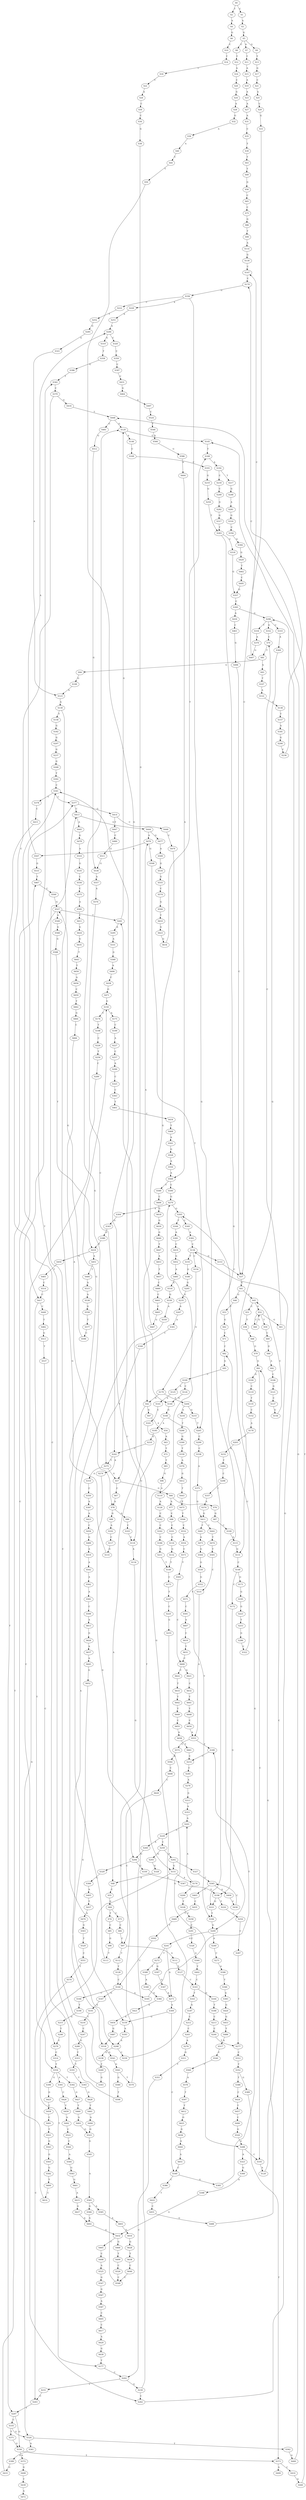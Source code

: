 strict digraph  {
	S0 -> S1 [ label = C ];
	S0 -> S2 [ label = T ];
	S1 -> S3 [ label = A ];
	S2 -> S4 [ label = A ];
	S3 -> S5 [ label = G ];
	S4 -> S6 [ label = G ];
	S5 -> S7 [ label = A ];
	S5 -> S8 [ label = C ];
	S5 -> S9 [ label = G ];
	S6 -> S10 [ label = C ];
	S7 -> S11 [ label = T ];
	S8 -> S12 [ label = T ];
	S9 -> S13 [ label = T ];
	S10 -> S14 [ label = T ];
	S11 -> S15 [ label = A ];
	S12 -> S16 [ label = A ];
	S13 -> S17 [ label = G ];
	S14 -> S18 [ label = C ];
	S15 -> S19 [ label = A ];
	S16 -> S20 [ label = C ];
	S17 -> S21 [ label = C ];
	S18 -> S22 [ label = C ];
	S19 -> S23 [ label = A ];
	S20 -> S24 [ label = G ];
	S21 -> S25 [ label = A ];
	S22 -> S26 [ label = A ];
	S23 -> S27 [ label = A ];
	S24 -> S28 [ label = A ];
	S25 -> S29 [ label = C ];
	S26 -> S30 [ label = C ];
	S27 -> S31 [ label = A ];
	S28 -> S32 [ label = G ];
	S29 -> S33 [ label = G ];
	S30 -> S34 [ label = C ];
	S31 -> S35 [ label = C ];
	S32 -> S36 [ label = A ];
	S33 -> S37 [ label = C ];
	S34 -> S38 [ label = G ];
	S35 -> S39 [ label = T ];
	S36 -> S40 [ label = A ];
	S37 -> S41 [ label = G ];
	S38 -> S42 [ label = G ];
	S39 -> S43 [ label = T ];
	S40 -> S44 [ label = C ];
	S41 -> S45 [ label = C ];
	S41 -> S46 [ label = G ];
	S42 -> S47 [ label = G ];
	S42 -> S48 [ label = A ];
	S43 -> S49 [ label = T ];
	S44 -> S50 [ label = T ];
	S45 -> S51 [ label = C ];
	S45 -> S52 [ label = G ];
	S46 -> S53 [ label = T ];
	S47 -> S54 [ label = A ];
	S48 -> S55 [ label = C ];
	S49 -> S56 [ label = G ];
	S50 -> S57 [ label = G ];
	S51 -> S58 [ label = T ];
	S52 -> S59 [ label = T ];
	S52 -> S60 [ label = C ];
	S52 -> S61 [ label = G ];
	S53 -> S62 [ label = G ];
	S54 -> S63 [ label = A ];
	S55 -> S64 [ label = G ];
	S56 -> S65 [ label = C ];
	S57 -> S66 [ label = G ];
	S57 -> S67 [ label = C ];
	S58 -> S68 [ label = C ];
	S59 -> S69 [ label = C ];
	S60 -> S52 [ label = G ];
	S61 -> S70 [ label = C ];
	S62 -> S71 [ label = C ];
	S63 -> S72 [ label = T ];
	S64 -> S73 [ label = C ];
	S64 -> S74 [ label = T ];
	S65 -> S75 [ label = C ];
	S66 -> S76 [ label = C ];
	S66 -> S77 [ label = A ];
	S67 -> S78 [ label = A ];
	S68 -> S79 [ label = G ];
	S69 -> S80 [ label = G ];
	S70 -> S81 [ label = T ];
	S71 -> S82 [ label = C ];
	S72 -> S83 [ label = T ];
	S73 -> S84 [ label = C ];
	S74 -> S85 [ label = C ];
	S75 -> S86 [ label = G ];
	S76 -> S87 [ label = G ];
	S77 -> S88 [ label = C ];
	S78 -> S89 [ label = G ];
	S78 -> S90 [ label = A ];
	S79 -> S91 [ label = G ];
	S80 -> S92 [ label = A ];
	S81 -> S93 [ label = A ];
	S81 -> S94 [ label = G ];
	S82 -> S95 [ label = G ];
	S83 -> S96 [ label = G ];
	S84 -> S97 [ label = C ];
	S85 -> S98 [ label = G ];
	S86 -> S99 [ label = T ];
	S87 -> S100 [ label = C ];
	S88 -> S101 [ label = C ];
	S89 -> S102 [ label = A ];
	S90 -> S103 [ label = C ];
	S91 -> S104 [ label = G ];
	S91 -> S105 [ label = C ];
	S92 -> S106 [ label = C ];
	S93 -> S107 [ label = T ];
	S94 -> S108 [ label = G ];
	S95 -> S109 [ label = C ];
	S96 -> S110 [ label = A ];
	S97 -> S111 [ label = A ];
	S97 -> S112 [ label = T ];
	S98 -> S113 [ label = T ];
	S99 -> S114 [ label = A ];
	S100 -> S115 [ label = A ];
	S101 -> S116 [ label = C ];
	S102 -> S117 [ label = C ];
	S103 -> S118 [ label = C ];
	S104 -> S119 [ label = C ];
	S105 -> S120 [ label = A ];
	S106 -> S121 [ label = G ];
	S107 -> S122 [ label = A ];
	S108 -> S123 [ label = A ];
	S109 -> S124 [ label = C ];
	S109 -> S125 [ label = A ];
	S110 -> S126 [ label = A ];
	S111 -> S127 [ label = T ];
	S112 -> S128 [ label = T ];
	S113 -> S129 [ label = G ];
	S114 -> S130 [ label = G ];
	S115 -> S131 [ label = G ];
	S116 -> S132 [ label = G ];
	S117 -> S133 [ label = G ];
	S118 -> S134 [ label = A ];
	S119 -> S135 [ label = T ];
	S120 -> S136 [ label = C ];
	S121 -> S137 [ label = C ];
	S122 -> S138 [ label = G ];
	S123 -> S139 [ label = A ];
	S124 -> S140 [ label = G ];
	S125 -> S141 [ label = A ];
	S126 -> S142 [ label = C ];
	S127 -> S143 [ label = C ];
	S128 -> S144 [ label = C ];
	S129 -> S145 [ label = G ];
	S129 -> S146 [ label = A ];
	S130 -> S147 [ label = C ];
	S131 -> S148 [ label = C ];
	S132 -> S149 [ label = T ];
	S133 -> S150 [ label = G ];
	S134 -> S151 [ label = G ];
	S135 -> S152 [ label = C ];
	S136 -> S153 [ label = G ];
	S136 -> S154 [ label = C ];
	S136 -> S155 [ label = T ];
	S137 -> S156 [ label = G ];
	S138 -> S157 [ label = T ];
	S139 -> S158 [ label = T ];
	S139 -> S159 [ label = G ];
	S140 -> S160 [ label = G ];
	S141 -> S161 [ label = C ];
	S142 -> S162 [ label = C ];
	S143 -> S163 [ label = T ];
	S143 -> S164 [ label = G ];
	S144 -> S165 [ label = A ];
	S144 -> S166 [ label = C ];
	S144 -> S167 [ label = G ];
	S145 -> S168 [ label = T ];
	S146 -> S169 [ label = C ];
	S147 -> S170 [ label = C ];
	S148 -> S171 [ label = G ];
	S148 -> S172 [ label = C ];
	S149 -> S173 [ label = C ];
	S150 -> S174 [ label = C ];
	S150 -> S175 [ label = A ];
	S151 -> S176 [ label = A ];
	S151 -> S177 [ label = T ];
	S152 -> S178 [ label = A ];
	S153 -> S37 [ label = C ];
	S154 -> S179 [ label = G ];
	S155 -> S180 [ label = G ];
	S156 -> S45 [ label = C ];
	S157 -> S181 [ label = A ];
	S158 -> S182 [ label = G ];
	S159 -> S183 [ label = A ];
	S160 -> S184 [ label = T ];
	S160 -> S185 [ label = A ];
	S161 -> S118 [ label = C ];
	S162 -> S186 [ label = C ];
	S163 -> S187 [ label = G ];
	S164 -> S188 [ label = T ];
	S165 -> S189 [ label = T ];
	S166 -> S190 [ label = T ];
	S167 -> S191 [ label = A ];
	S168 -> S192 [ label = A ];
	S169 -> S193 [ label = C ];
	S170 -> S194 [ label = G ];
	S171 -> S195 [ label = G ];
	S172 -> S196 [ label = G ];
	S173 -> S197 [ label = T ];
	S174 -> S198 [ label = T ];
	S175 -> S199 [ label = C ];
	S176 -> S200 [ label = C ];
	S176 -> S201 [ label = A ];
	S177 -> S202 [ label = C ];
	S178 -> S203 [ label = C ];
	S179 -> S204 [ label = A ];
	S179 -> S42 [ label = G ];
	S180 -> S205 [ label = G ];
	S181 -> S206 [ label = G ];
	S182 -> S207 [ label = G ];
	S183 -> S208 [ label = A ];
	S184 -> S209 [ label = G ];
	S185 -> S210 [ label = A ];
	S186 -> S211 [ label = G ];
	S187 -> S212 [ label = C ];
	S188 -> S213 [ label = C ];
	S189 -> S214 [ label = C ];
	S190 -> S215 [ label = G ];
	S191 -> S216 [ label = T ];
	S192 -> S217 [ label = T ];
	S192 -> S218 [ label = C ];
	S193 -> S219 [ label = G ];
	S194 -> S220 [ label = A ];
	S194 -> S221 [ label = G ];
	S194 -> S222 [ label = C ];
	S195 -> S223 [ label = G ];
	S196 -> S224 [ label = T ];
	S196 -> S221 [ label = G ];
	S197 -> S225 [ label = C ];
	S198 -> S226 [ label = C ];
	S199 -> S227 [ label = A ];
	S200 -> S228 [ label = T ];
	S201 -> S229 [ label = C ];
	S202 -> S230 [ label = G ];
	S202 -> S231 [ label = T ];
	S203 -> S232 [ label = G ];
	S204 -> S233 [ label = G ];
	S204 -> S234 [ label = A ];
	S205 -> S235 [ label = G ];
	S206 -> S236 [ label = C ];
	S207 -> S237 [ label = G ];
	S208 -> S238 [ label = G ];
	S208 -> S239 [ label = C ];
	S209 -> S240 [ label = A ];
	S209 -> S241 [ label = G ];
	S210 -> S242 [ label = C ];
	S211 -> S149 [ label = T ];
	S212 -> S243 [ label = C ];
	S213 -> S244 [ label = C ];
	S214 -> S245 [ label = C ];
	S215 -> S246 [ label = T ];
	S216 -> S247 [ label = C ];
	S217 -> S248 [ label = G ];
	S218 -> S249 [ label = C ];
	S219 -> S250 [ label = G ];
	S220 -> S251 [ label = A ];
	S221 -> S184 [ label = T ];
	S222 -> S252 [ label = T ];
	S223 -> S253 [ label = T ];
	S224 -> S254 [ label = C ];
	S225 -> S255 [ label = G ];
	S226 -> S256 [ label = T ];
	S227 -> S257 [ label = C ];
	S228 -> S258 [ label = C ];
	S229 -> S259 [ label = C ];
	S229 -> S260 [ label = A ];
	S230 -> S261 [ label = T ];
	S230 -> S262 [ label = C ];
	S231 -> S263 [ label = C ];
	S232 -> S264 [ label = T ];
	S233 -> S265 [ label = T ];
	S234 -> S266 [ label = T ];
	S235 -> S267 [ label = A ];
	S236 -> S170 [ label = C ];
	S237 -> S268 [ label = G ];
	S238 -> S269 [ label = T ];
	S239 -> S270 [ label = G ];
	S240 -> S271 [ label = C ];
	S241 -> S272 [ label = T ];
	S241 -> S273 [ label = A ];
	S242 -> S274 [ label = A ];
	S242 -> S275 [ label = T ];
	S243 -> S276 [ label = A ];
	S244 -> S277 [ label = T ];
	S245 -> S278 [ label = A ];
	S246 -> S279 [ label = C ];
	S247 -> S280 [ label = G ];
	S248 -> S281 [ label = A ];
	S249 -> S282 [ label = G ];
	S250 -> S283 [ label = T ];
	S251 -> S284 [ label = A ];
	S252 -> S285 [ label = G ];
	S253 -> S286 [ label = G ];
	S254 -> S287 [ label = C ];
	S255 -> S288 [ label = G ];
	S256 -> S289 [ label = C ];
	S257 -> S290 [ label = A ];
	S258 -> S291 [ label = C ];
	S259 -> S292 [ label = A ];
	S259 -> S293 [ label = G ];
	S260 -> S294 [ label = G ];
	S261 -> S295 [ label = A ];
	S261 -> S129 [ label = G ];
	S262 -> S296 [ label = G ];
	S263 -> S297 [ label = T ];
	S264 -> S298 [ label = C ];
	S265 -> S299 [ label = C ];
	S266 -> S300 [ label = G ];
	S267 -> S301 [ label = A ];
	S268 -> S302 [ label = T ];
	S269 -> S303 [ label = G ];
	S270 -> S304 [ label = A ];
	S270 -> S305 [ label = G ];
	S271 -> S306 [ label = G ];
	S272 -> S307 [ label = G ];
	S272 -> S308 [ label = T ];
	S273 -> S309 [ label = A ];
	S274 -> S294 [ label = G ];
	S275 -> S57 [ label = G ];
	S275 -> S310 [ label = A ];
	S276 -> S311 [ label = G ];
	S277 -> S312 [ label = C ];
	S278 -> S313 [ label = G ];
	S279 -> S314 [ label = C ];
	S280 -> S315 [ label = T ];
	S281 -> S316 [ label = G ];
	S282 -> S317 [ label = G ];
	S283 -> S209 [ label = G ];
	S283 -> S318 [ label = C ];
	S284 -> S319 [ label = G ];
	S284 -> S320 [ label = C ];
	S285 -> S321 [ label = G ];
	S286 -> S322 [ label = C ];
	S287 -> S277 [ label = T ];
	S288 -> S323 [ label = A ];
	S288 -> S105 [ label = C ];
	S289 -> S324 [ label = G ];
	S290 -> S325 [ label = C ];
	S291 -> S326 [ label = C ];
	S292 -> S151 [ label = G ];
	S292 -> S327 [ label = C ];
	S293 -> S328 [ label = G ];
	S294 -> S329 [ label = G ];
	S294 -> S330 [ label = C ];
	S295 -> S331 [ label = A ];
	S296 -> S332 [ label = G ];
	S296 -> S333 [ label = C ];
	S296 -> S334 [ label = T ];
	S297 -> S335 [ label = C ];
	S297 -> S336 [ label = G ];
	S298 -> S337 [ label = C ];
	S299 -> S338 [ label = C ];
	S300 -> S339 [ label = T ];
	S301 -> S340 [ label = C ];
	S302 -> S341 [ label = C ];
	S303 -> S342 [ label = T ];
	S304 -> S343 [ label = G ];
	S305 -> S344 [ label = T ];
	S305 -> S345 [ label = C ];
	S306 -> S346 [ label = T ];
	S307 -> S347 [ label = G ];
	S308 -> S348 [ label = A ];
	S309 -> S349 [ label = C ];
	S309 -> S159 [ label = G ];
	S310 -> S350 [ label = C ];
	S311 -> S351 [ label = T ];
	S312 -> S352 [ label = T ];
	S313 -> S353 [ label = A ];
	S314 -> S354 [ label = T ];
	S315 -> S355 [ label = T ];
	S316 -> S356 [ label = C ];
	S317 -> S283 [ label = T ];
	S318 -> S357 [ label = G ];
	S319 -> S358 [ label = T ];
	S320 -> S359 [ label = C ];
	S321 -> S123 [ label = A ];
	S322 -> S82 [ label = C ];
	S323 -> S360 [ label = G ];
	S324 -> S361 [ label = A ];
	S324 -> S362 [ label = T ];
	S325 -> S363 [ label = C ];
	S326 -> S364 [ label = A ];
	S327 -> S365 [ label = C ];
	S328 -> S48 [ label = A ];
	S329 -> S366 [ label = A ];
	S330 -> S367 [ label = C ];
	S331 -> S368 [ label = G ];
	S332 -> S70 [ label = C ];
	S333 -> S369 [ label = A ];
	S334 -> S370 [ label = A ];
	S335 -> S371 [ label = T ];
	S335 -> S324 [ label = G ];
	S336 -> S372 [ label = A ];
	S336 -> S373 [ label = T ];
	S337 -> S374 [ label = A ];
	S338 -> S375 [ label = A ];
	S339 -> S376 [ label = A ];
	S340 -> S275 [ label = T ];
	S341 -> S377 [ label = C ];
	S341 -> S378 [ label = T ];
	S342 -> S379 [ label = C ];
	S343 -> S380 [ label = G ];
	S344 -> S381 [ label = A ];
	S345 -> S382 [ label = A ];
	S346 -> S383 [ label = G ];
	S347 -> S273 [ label = A ];
	S348 -> S384 [ label = G ];
	S349 -> S385 [ label = G ];
	S349 -> S386 [ label = C ];
	S350 -> S387 [ label = A ];
	S351 -> S202 [ label = C ];
	S352 -> S388 [ label = T ];
	S352 -> S389 [ label = G ];
	S353 -> S201 [ label = A ];
	S354 -> S390 [ label = G ];
	S354 -> S391 [ label = A ];
	S354 -> S392 [ label = T ];
	S355 -> S393 [ label = T ];
	S356 -> S394 [ label = G ];
	S357 -> S395 [ label = C ];
	S358 -> S396 [ label = G ];
	S359 -> S397 [ label = C ];
	S360 -> S398 [ label = A ];
	S361 -> S399 [ label = A ];
	S362 -> S400 [ label = G ];
	S363 -> S401 [ label = T ];
	S364 -> S402 [ label = T ];
	S365 -> S403 [ label = C ];
	S365 -> S404 [ label = A ];
	S366 -> S405 [ label = A ];
	S367 -> S196 [ label = G ];
	S368 -> S406 [ label = A ];
	S369 -> S131 [ label = G ];
	S370 -> S407 [ label = G ];
	S371 -> S336 [ label = G ];
	S372 -> S408 [ label = G ];
	S373 -> S409 [ label = A ];
	S373 -> S410 [ label = C ];
	S374 -> S411 [ label = G ];
	S375 -> S411 [ label = G ];
	S376 -> S412 [ label = G ];
	S377 -> S413 [ label = C ];
	S377 -> S414 [ label = G ];
	S378 -> S415 [ label = C ];
	S379 -> S416 [ label = G ];
	S379 -> S417 [ label = C ];
	S380 -> S418 [ label = T ];
	S381 -> S419 [ label = C ];
	S382 -> S136 [ label = C ];
	S383 -> S420 [ label = G ];
	S384 -> S421 [ label = A ];
	S385 -> S305 [ label = G ];
	S386 -> S422 [ label = T ];
	S387 -> S423 [ label = A ];
	S388 -> S424 [ label = C ];
	S389 -> S373 [ label = T ];
	S390 -> S425 [ label = G ];
	S391 -> S426 [ label = C ];
	S392 -> S427 [ label = G ];
	S393 -> S428 [ label = G ];
	S394 -> S429 [ label = G ];
	S395 -> S430 [ label = A ];
	S395 -> S296 [ label = G ];
	S396 -> S342 [ label = T ];
	S397 -> S431 [ label = C ];
	S398 -> S432 [ label = G ];
	S399 -> S433 [ label = G ];
	S400 -> S145 [ label = G ];
	S401 -> S434 [ label = C ];
	S402 -> S143 [ label = C ];
	S403 -> S435 [ label = C ];
	S404 -> S436 [ label = C ];
	S405 -> S437 [ label = T ];
	S406 -> S438 [ label = C ];
	S407 -> S147 [ label = C ];
	S408 -> S439 [ label = T ];
	S410 -> S440 [ label = G ];
	S411 -> S441 [ label = T ];
	S411 -> S442 [ label = C ];
	S412 -> S443 [ label = T ];
	S413 -> S444 [ label = G ];
	S413 -> S445 [ label = A ];
	S414 -> S446 [ label = C ];
	S414 -> S447 [ label = T ];
	S415 -> S297 [ label = T ];
	S416 -> S448 [ label = T ];
	S417 -> S354 [ label = T ];
	S417 -> S449 [ label = C ];
	S418 -> S450 [ label = G ];
	S418 -> S451 [ label = A ];
	S419 -> S452 [ label = G ];
	S420 -> S453 [ label = G ];
	S421 -> S454 [ label = A ];
	S422 -> S455 [ label = C ];
	S423 -> S456 [ label = C ];
	S424 -> S457 [ label = T ];
	S425 -> S458 [ label = C ];
	S426 -> S459 [ label = T ];
	S427 -> S460 [ label = T ];
	S428 -> S461 [ label = T ];
	S429 -> S462 [ label = T ];
	S430 -> S463 [ label = C ];
	S431 -> S464 [ label = G ];
	S432 -> S465 [ label = T ];
	S432 -> S466 [ label = G ];
	S433 -> S467 [ label = T ];
	S434 -> S468 [ label = T ];
	S435 -> S469 [ label = T ];
	S436 -> S365 [ label = C ];
	S437 -> S470 [ label = A ];
	S438 -> S471 [ label = G ];
	S439 -> S472 [ label = A ];
	S440 -> S448 [ label = T ];
	S441 -> S473 [ label = A ];
	S442 -> S474 [ label = T ];
	S443 -> S475 [ label = T ];
	S444 -> S476 [ label = A ];
	S444 -> S477 [ label = G ];
	S445 -> S478 [ label = G ];
	S446 -> S479 [ label = C ];
	S447 -> S480 [ label = C ];
	S448 -> S481 [ label = C ];
	S448 -> S129 [ label = G ];
	S449 -> S482 [ label = T ];
	S450 -> S483 [ label = T ];
	S451 -> S484 [ label = T ];
	S452 -> S485 [ label = A ];
	S453 -> S486 [ label = T ];
	S454 -> S487 [ label = G ];
	S455 -> S488 [ label = G ];
	S456 -> S489 [ label = G ];
	S457 -> S490 [ label = C ];
	S458 -> S491 [ label = C ];
	S459 -> S492 [ label = A ];
	S460 -> S493 [ label = A ];
	S461 -> S494 [ label = A ];
	S462 -> S495 [ label = C ];
	S463 -> S496 [ label = G ];
	S464 -> S497 [ label = A ];
	S465 -> S498 [ label = C ];
	S466 -> S499 [ label = T ];
	S467 -> S500 [ label = C ];
	S468 -> S501 [ label = A ];
	S469 -> S502 [ label = T ];
	S470 -> S503 [ label = G ];
	S471 -> S150 [ label = G ];
	S473 -> S504 [ label = G ];
	S474 -> S505 [ label = T ];
	S475 -> S506 [ label = T ];
	S476 -> S507 [ label = A ];
	S476 -> S508 [ label = G ];
	S477 -> S509 [ label = A ];
	S478 -> S510 [ label = A ];
	S479 -> S140 [ label = G ];
	S480 -> S511 [ label = G ];
	S481 -> S512 [ label = G ];
	S482 -> S513 [ label = G ];
	S483 -> S514 [ label = C ];
	S484 -> S515 [ label = A ];
	S485 -> S516 [ label = A ];
	S486 -> S517 [ label = A ];
	S487 -> S518 [ label = G ];
	S488 -> S91 [ label = G ];
	S489 -> S519 [ label = A ];
	S490 -> S520 [ label = G ];
	S491 -> S521 [ label = T ];
	S492 -> S522 [ label = C ];
	S493 -> S523 [ label = G ];
	S494 -> S523 [ label = G ];
	S495 -> S357 [ label = G ];
	S496 -> S37 [ label = C ];
	S497 -> S524 [ label = C ];
	S498 -> S525 [ label = A ];
	S499 -> S526 [ label = C ];
	S500 -> S527 [ label = G ];
	S501 -> S528 [ label = G ];
	S502 -> S144 [ label = C ];
	S503 -> S529 [ label = T ];
	S504 -> S530 [ label = G ];
	S505 -> S531 [ label = C ];
	S506 -> S532 [ label = C ];
	S507 -> S284 [ label = A ];
	S507 -> S533 [ label = G ];
	S508 -> S265 [ label = T ];
	S509 -> S534 [ label = G ];
	S510 -> S535 [ label = G ];
	S511 -> S536 [ label = G ];
	S512 -> S536 [ label = G ];
	S513 -> S537 [ label = T ];
	S514 -> S417 [ label = C ];
	S515 -> S538 [ label = A ];
	S516 -> S539 [ label = G ];
	S517 -> S540 [ label = C ];
	S518 -> S541 [ label = G ];
	S519 -> S542 [ label = A ];
	S520 -> S288 [ label = G ];
	S521 -> S543 [ label = G ];
	S522 -> S544 [ label = C ];
	S523 -> S545 [ label = G ];
	S524 -> S546 [ label = T ];
	S525 -> S547 [ label = G ];
	S526 -> S548 [ label = C ];
	S527 -> S262 [ label = C ];
	S527 -> S261 [ label = T ];
	S527 -> S549 [ label = A ];
	S528 -> S550 [ label = A ];
	S529 -> S551 [ label = C ];
	S530 -> S552 [ label = G ];
	S531 -> S553 [ label = A ];
	S532 -> S554 [ label = A ];
	S533 -> S467 [ label = T ];
	S534 -> S555 [ label = G ];
	S535 -> S556 [ label = C ];
	S536 -> S557 [ label = A ];
	S537 -> S279 [ label = C ];
	S538 -> S558 [ label = G ];
	S539 -> S559 [ label = A ];
	S540 -> S560 [ label = T ];
	S541 -> S561 [ label = G ];
	S542 -> S562 [ label = A ];
	S543 -> S563 [ label = G ];
	S544 -> S564 [ label = A ];
	S545 -> S565 [ label = A ];
	S546 -> S566 [ label = A ];
	S547 -> S567 [ label = G ];
	S548 -> S413 [ label = C ];
	S549 -> S568 [ label = G ];
	S550 -> S569 [ label = A ];
	S551 -> S570 [ label = T ];
	S552 -> S571 [ label = T ];
	S553 -> S189 [ label = T ];
	S553 -> S572 [ label = C ];
	S554 -> S573 [ label = C ];
	S555 -> S574 [ label = C ];
	S556 -> S575 [ label = C ];
	S557 -> S576 [ label = A ];
	S558 -> S577 [ label = T ];
	S559 -> S208 [ label = A ];
	S560 -> S578 [ label = A ];
	S561 -> S579 [ label = T ];
	S561 -> S580 [ label = G ];
	S562 -> S581 [ label = A ];
	S563 -> S582 [ label = G ];
	S564 -> S583 [ label = G ];
	S565 -> S584 [ label = G ];
	S565 -> S585 [ label = A ];
	S566 -> S586 [ label = G ];
	S567 -> S587 [ label = A ];
	S568 -> S588 [ label = G ];
	S569 -> S589 [ label = T ];
	S569 -> S590 [ label = C ];
	S570 -> S263 [ label = C ];
	S571 -> S591 [ label = C ];
	S572 -> S592 [ label = G ];
	S573 -> S593 [ label = T ];
	S574 -> S594 [ label = G ];
	S575 -> S595 [ label = A ];
	S576 -> S242 [ label = C ];
	S577 -> S596 [ label = C ];
	S578 -> S597 [ label = T ];
	S579 -> S341 [ label = C ];
	S580 -> S598 [ label = T ];
	S581 -> S599 [ label = C ];
	S582 -> S600 [ label = T ];
	S583 -> S601 [ label = G ];
	S584 -> S602 [ label = A ];
	S585 -> S603 [ label = A ];
	S586 -> S604 [ label = A ];
	S587 -> S605 [ label = C ];
	S588 -> S418 [ label = T ];
	S589 -> S606 [ label = C ];
	S590 -> S270 [ label = G ];
	S591 -> S607 [ label = A ];
	S592 -> S608 [ label = C ];
	S593 -> S609 [ label = C ];
	S594 -> S610 [ label = T ];
	S595 -> S611 [ label = C ];
	S596 -> S527 [ label = G ];
	S597 -> S612 [ label = T ];
	S598 -> S341 [ label = C ];
	S599 -> S613 [ label = A ];
	S600 -> S614 [ label = C ];
	S601 -> S615 [ label = A ];
	S602 -> S432 [ label = G ];
	S603 -> S616 [ label = G ];
	S604 -> S569 [ label = A ];
	S605 -> S617 [ label = C ];
	S606 -> S618 [ label = G ];
	S607 -> S619 [ label = C ];
	S608 -> S620 [ label = C ];
	S609 -> S621 [ label = G ];
	S609 -> S622 [ label = C ];
	S610 -> S623 [ label = G ];
	S611 -> S624 [ label = G ];
	S612 -> S625 [ label = G ];
	S613 -> S626 [ label = G ];
	S614 -> S377 [ label = C ];
	S615 -> S627 [ label = G ];
	S616 -> S628 [ label = G ];
	S617 -> S629 [ label = A ];
	S618 -> S630 [ label = G ];
	S619 -> S631 [ label = T ];
	S620 -> S97 [ label = C ];
	S621 -> S632 [ label = C ];
	S622 -> S633 [ label = T ];
	S623 -> S634 [ label = G ];
	S624 -> S635 [ label = G ];
	S625 -> S636 [ label = G ];
	S626 -> S637 [ label = A ];
	S627 -> S602 [ label = A ];
	S628 -> S638 [ label = T ];
	S629 -> S639 [ label = G ];
	S630 -> S640 [ label = G ];
	S631 -> S609 [ label = C ];
	S632 -> S641 [ label = T ];
	S633 -> S642 [ label = T ];
	S634 -> S168 [ label = T ];
	S635 -> S643 [ label = T ];
	S636 -> S644 [ label = A ];
	S637 -> S645 [ label = A ];
	S638 -> S646 [ label = C ];
	S639 -> S177 [ label = T ];
	S640 -> S647 [ label = T ];
	S641 -> S648 [ label = T ];
	S642 -> S649 [ label = T ];
	S643 -> S650 [ label = T ];
	S644 -> S651 [ label = A ];
	S645 -> S652 [ label = G ];
	S646 -> S548 [ label = C ];
	S647 -> S653 [ label = A ];
	S648 -> S654 [ label = C ];
	S649 -> S655 [ label = C ];
	S650 -> S656 [ label = A ];
	S651 -> S349 [ label = C ];
	S652 -> S518 [ label = G ];
	S653 -> S657 [ label = T ];
	S654 -> S553 [ label = A ];
	S655 -> S658 [ label = A ];
	S656 -> S659 [ label = C ];
	S657 -> S660 [ label = C ];
	S658 -> S661 [ label = T ];
	S659 -> S662 [ label = T ];
	S660 -> S663 [ label = C ];
	S661 -> S214 [ label = C ];
	S662 -> S664 [ label = G ];
	S663 -> S665 [ label = C ];
	S664 -> S666 [ label = C ];
	S665 -> S667 [ label = G ];
	S666 -> S78 [ label = A ];
	S667 -> S476 [ label = A ];
}
